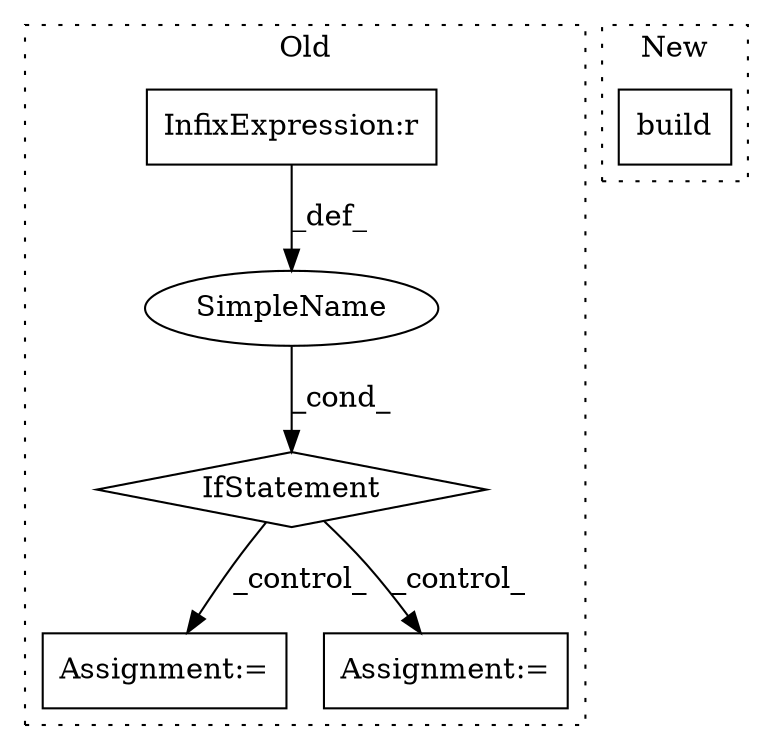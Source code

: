 digraph G {
subgraph cluster0 {
1 [label="IfStatement" a="25" s="1693,1749" l="4,2" shape="diamond"];
3 [label="Assignment:=" a="7" s="1771" l="1" shape="box"];
4 [label="SimpleName" a="42" s="" l="" shape="ellipse"];
5 [label="Assignment:=" a="7" s="1821" l="1" shape="box"];
6 [label="InfixExpression:r" a="27" s="1709" l="4" shape="box"];
label = "Old";
style="dotted";
}
subgraph cluster1 {
2 [label="build" a="32" s="2045,2078" l="6,1" shape="box"];
label = "New";
style="dotted";
}
1 -> 3 [label="_control_"];
1 -> 5 [label="_control_"];
4 -> 1 [label="_cond_"];
6 -> 4 [label="_def_"];
}